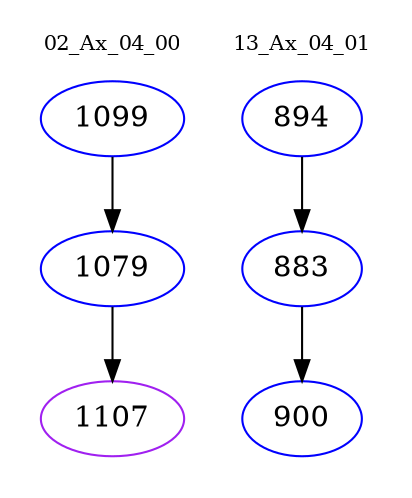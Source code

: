 digraph{
subgraph cluster_0 {
color = white
label = "02_Ax_04_00";
fontsize=10;
T0_1099 [label="1099", color="blue"]
T0_1099 -> T0_1079 [color="black"]
T0_1079 [label="1079", color="blue"]
T0_1079 -> T0_1107 [color="black"]
T0_1107 [label="1107", color="purple"]
}
subgraph cluster_1 {
color = white
label = "13_Ax_04_01";
fontsize=10;
T1_894 [label="894", color="blue"]
T1_894 -> T1_883 [color="black"]
T1_883 [label="883", color="blue"]
T1_883 -> T1_900 [color="black"]
T1_900 [label="900", color="blue"]
}
}
